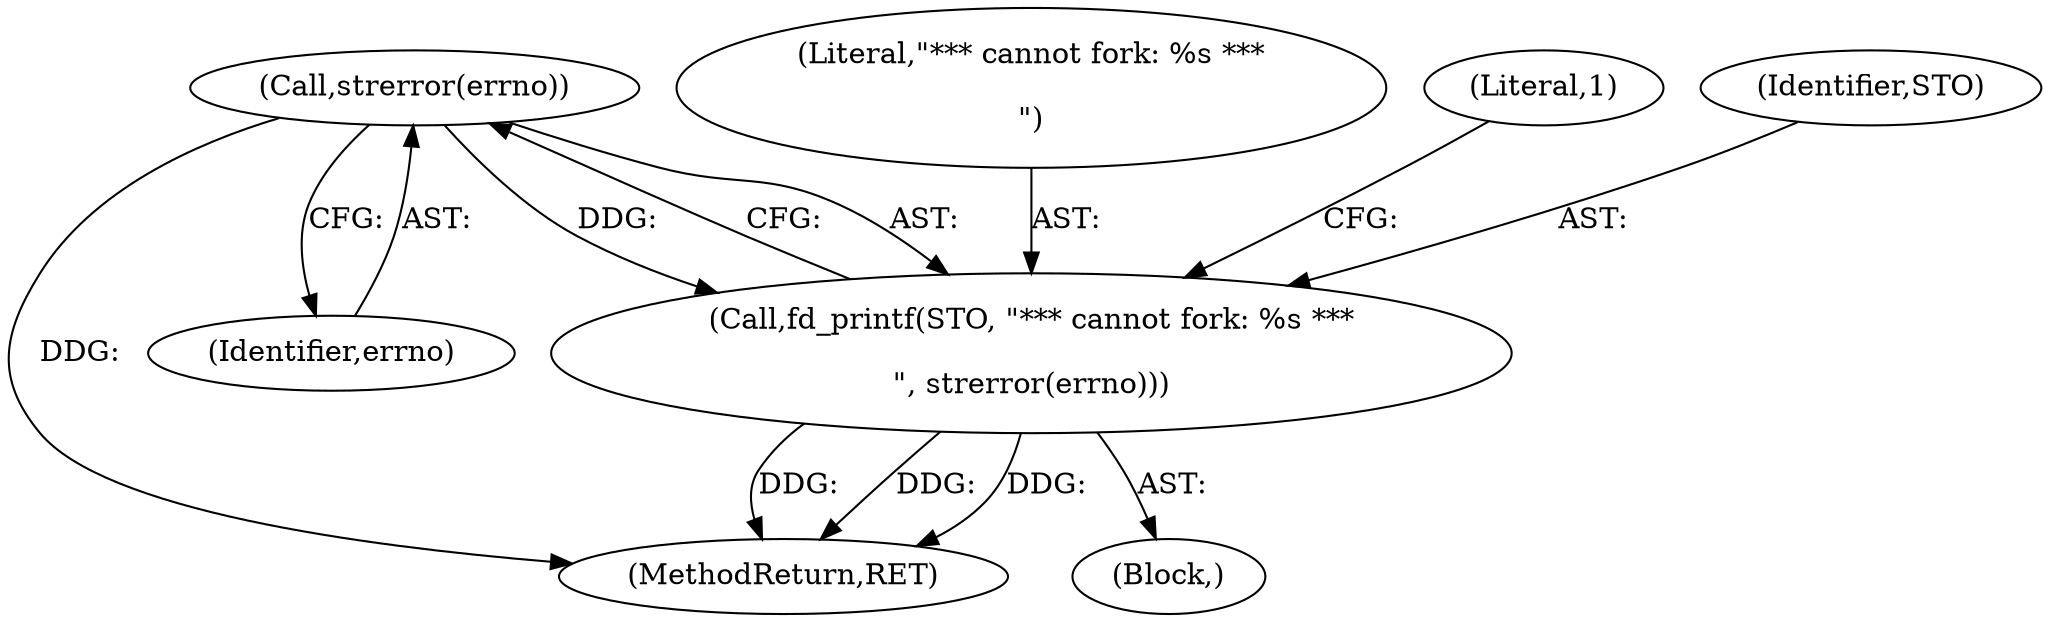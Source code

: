 digraph "0_picocom_1ebc60b20fbe9a02436d5cbbf8951714e749ddb1_0@API" {
"1000150" [label="(Call,strerror(errno))"];
"1000147" [label="(Call,fd_printf(STO, \"*** cannot fork: %s ***\r\n\", strerror(errno)))"];
"1000151" [label="(Identifier,errno)"];
"1000150" [label="(Call,strerror(errno))"];
"1000149" [label="(Literal,\"*** cannot fork: %s ***\r\n\")"];
"1000154" [label="(Literal,1)"];
"1000141" [label="(Block,)"];
"1000327" [label="(MethodReturn,RET)"];
"1000148" [label="(Identifier,STO)"];
"1000147" [label="(Call,fd_printf(STO, \"*** cannot fork: %s ***\r\n\", strerror(errno)))"];
"1000150" -> "1000147"  [label="AST: "];
"1000150" -> "1000151"  [label="CFG: "];
"1000151" -> "1000150"  [label="AST: "];
"1000147" -> "1000150"  [label="CFG: "];
"1000150" -> "1000327"  [label="DDG: "];
"1000150" -> "1000147"  [label="DDG: "];
"1000147" -> "1000141"  [label="AST: "];
"1000148" -> "1000147"  [label="AST: "];
"1000149" -> "1000147"  [label="AST: "];
"1000154" -> "1000147"  [label="CFG: "];
"1000147" -> "1000327"  [label="DDG: "];
"1000147" -> "1000327"  [label="DDG: "];
"1000147" -> "1000327"  [label="DDG: "];
}
